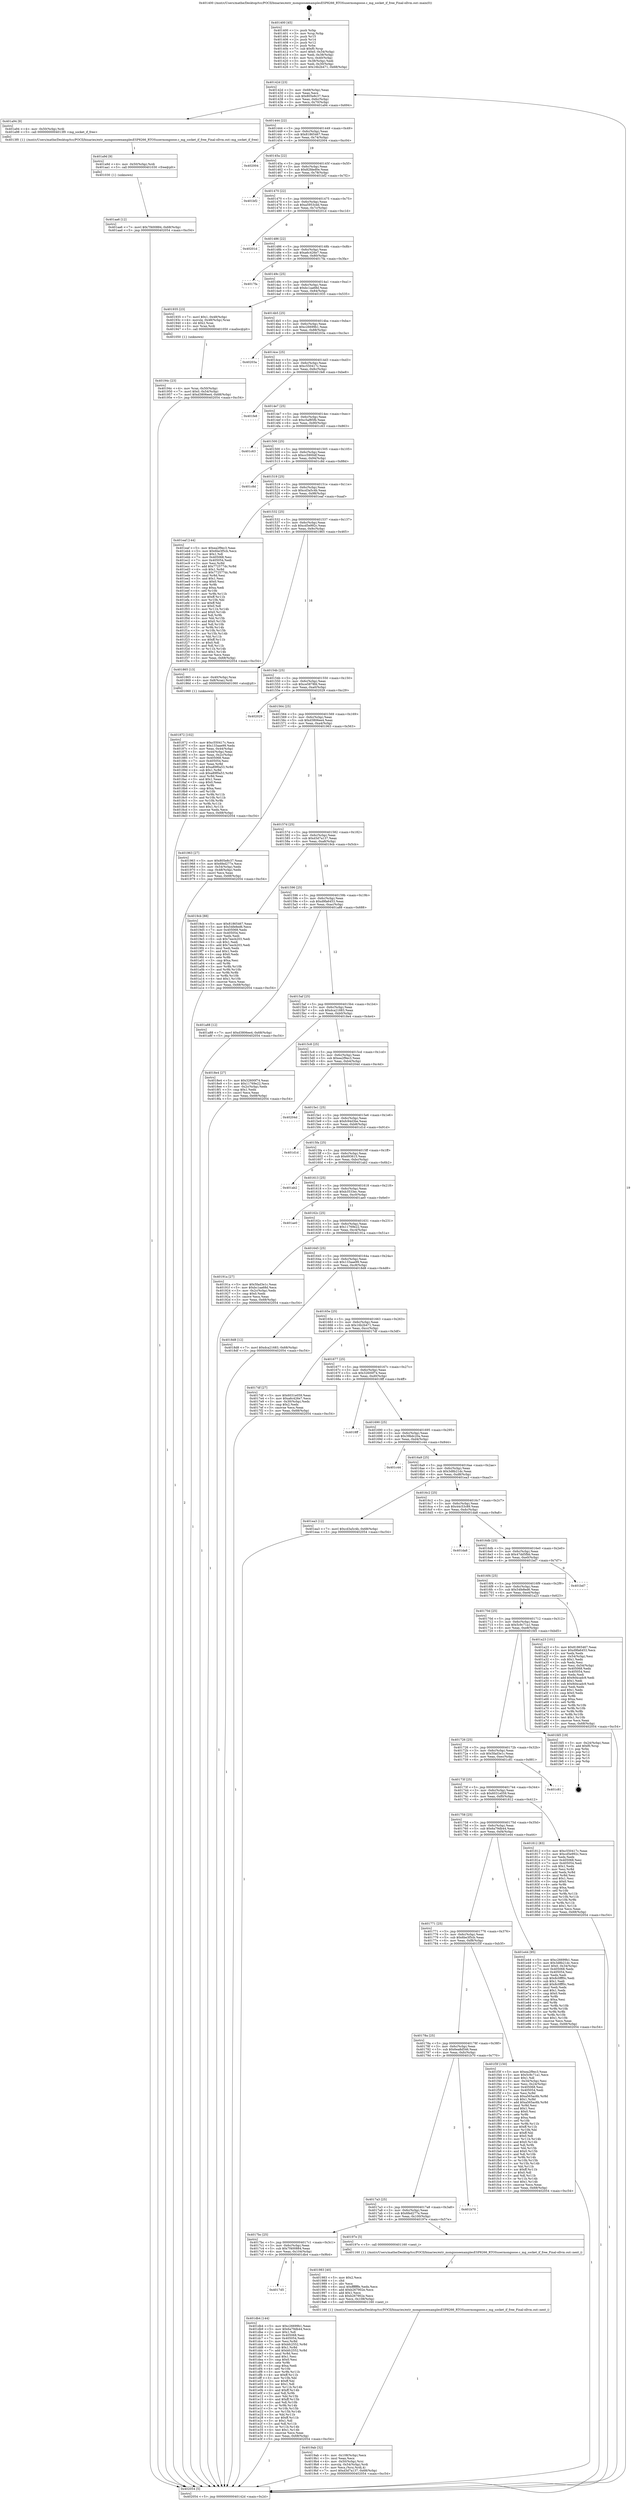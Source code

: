 digraph "0x401400" {
  label = "0x401400 (/mnt/c/Users/mathe/Desktop/tcc/POCII/binaries/extr_mongooseexamplesESP8266_RTOSusermongoose.c_mg_socket_if_free_Final-ollvm.out::main(0))"
  labelloc = "t"
  node[shape=record]

  Entry [label="",width=0.3,height=0.3,shape=circle,fillcolor=black,style=filled]
  "0x40142d" [label="{
     0x40142d [23]\l
     | [instrs]\l
     &nbsp;&nbsp;0x40142d \<+3\>: mov -0x68(%rbp),%eax\l
     &nbsp;&nbsp;0x401430 \<+2\>: mov %eax,%ecx\l
     &nbsp;&nbsp;0x401432 \<+6\>: sub $0x805e8c37,%ecx\l
     &nbsp;&nbsp;0x401438 \<+3\>: mov %eax,-0x6c(%rbp)\l
     &nbsp;&nbsp;0x40143b \<+3\>: mov %ecx,-0x70(%rbp)\l
     &nbsp;&nbsp;0x40143e \<+6\>: je 0000000000401a94 \<main+0x694\>\l
  }"]
  "0x401a94" [label="{
     0x401a94 [9]\l
     | [instrs]\l
     &nbsp;&nbsp;0x401a94 \<+4\>: mov -0x50(%rbp),%rdi\l
     &nbsp;&nbsp;0x401a98 \<+5\>: call 00000000004013f0 \<mg_socket_if_free\>\l
     | [calls]\l
     &nbsp;&nbsp;0x4013f0 \{1\} (/mnt/c/Users/mathe/Desktop/tcc/POCII/binaries/extr_mongooseexamplesESP8266_RTOSusermongoose.c_mg_socket_if_free_Final-ollvm.out::mg_socket_if_free)\l
  }"]
  "0x401444" [label="{
     0x401444 [22]\l
     | [instrs]\l
     &nbsp;&nbsp;0x401444 \<+5\>: jmp 0000000000401449 \<main+0x49\>\l
     &nbsp;&nbsp;0x401449 \<+3\>: mov -0x6c(%rbp),%eax\l
     &nbsp;&nbsp;0x40144c \<+5\>: sub $0x81865467,%eax\l
     &nbsp;&nbsp;0x401451 \<+3\>: mov %eax,-0x74(%rbp)\l
     &nbsp;&nbsp;0x401454 \<+6\>: je 0000000000402004 \<main+0xc04\>\l
  }"]
  Exit [label="",width=0.3,height=0.3,shape=circle,fillcolor=black,style=filled,peripheries=2]
  "0x402004" [label="{
     0x402004\l
  }", style=dashed]
  "0x40145a" [label="{
     0x40145a [22]\l
     | [instrs]\l
     &nbsp;&nbsp;0x40145a \<+5\>: jmp 000000000040145f \<main+0x5f\>\l
     &nbsp;&nbsp;0x40145f \<+3\>: mov -0x6c(%rbp),%eax\l
     &nbsp;&nbsp;0x401462 \<+5\>: sub $0x82fded0e,%eax\l
     &nbsp;&nbsp;0x401467 \<+3\>: mov %eax,-0x78(%rbp)\l
     &nbsp;&nbsp;0x40146a \<+6\>: je 0000000000401bf2 \<main+0x7f2\>\l
  }"]
  "0x4017d5" [label="{
     0x4017d5\l
  }", style=dashed]
  "0x401bf2" [label="{
     0x401bf2\l
  }", style=dashed]
  "0x401470" [label="{
     0x401470 [22]\l
     | [instrs]\l
     &nbsp;&nbsp;0x401470 \<+5\>: jmp 0000000000401475 \<main+0x75\>\l
     &nbsp;&nbsp;0x401475 \<+3\>: mov -0x6c(%rbp),%eax\l
     &nbsp;&nbsp;0x401478 \<+5\>: sub $0xa5953cdd,%eax\l
     &nbsp;&nbsp;0x40147d \<+3\>: mov %eax,-0x7c(%rbp)\l
     &nbsp;&nbsp;0x401480 \<+6\>: je 000000000040201d \<main+0xc1d\>\l
  }"]
  "0x401db4" [label="{
     0x401db4 [144]\l
     | [instrs]\l
     &nbsp;&nbsp;0x401db4 \<+5\>: mov $0xc26699b1,%eax\l
     &nbsp;&nbsp;0x401db9 \<+5\>: mov $0x6a79db44,%ecx\l
     &nbsp;&nbsp;0x401dbe \<+2\>: mov $0x1,%dl\l
     &nbsp;&nbsp;0x401dc0 \<+7\>: mov 0x405068,%esi\l
     &nbsp;&nbsp;0x401dc7 \<+7\>: mov 0x405054,%edi\l
     &nbsp;&nbsp;0x401dce \<+3\>: mov %esi,%r8d\l
     &nbsp;&nbsp;0x401dd1 \<+7\>: sub $0xbfc2552,%r8d\l
     &nbsp;&nbsp;0x401dd8 \<+4\>: sub $0x1,%r8d\l
     &nbsp;&nbsp;0x401ddc \<+7\>: add $0xbfc2552,%r8d\l
     &nbsp;&nbsp;0x401de3 \<+4\>: imul %r8d,%esi\l
     &nbsp;&nbsp;0x401de7 \<+3\>: and $0x1,%esi\l
     &nbsp;&nbsp;0x401dea \<+3\>: cmp $0x0,%esi\l
     &nbsp;&nbsp;0x401ded \<+4\>: sete %r9b\l
     &nbsp;&nbsp;0x401df1 \<+3\>: cmp $0xa,%edi\l
     &nbsp;&nbsp;0x401df4 \<+4\>: setl %r10b\l
     &nbsp;&nbsp;0x401df8 \<+3\>: mov %r9b,%r11b\l
     &nbsp;&nbsp;0x401dfb \<+4\>: xor $0xff,%r11b\l
     &nbsp;&nbsp;0x401dff \<+3\>: mov %r10b,%bl\l
     &nbsp;&nbsp;0x401e02 \<+3\>: xor $0xff,%bl\l
     &nbsp;&nbsp;0x401e05 \<+3\>: xor $0x1,%dl\l
     &nbsp;&nbsp;0x401e08 \<+3\>: mov %r11b,%r14b\l
     &nbsp;&nbsp;0x401e0b \<+4\>: and $0xff,%r14b\l
     &nbsp;&nbsp;0x401e0f \<+3\>: and %dl,%r9b\l
     &nbsp;&nbsp;0x401e12 \<+3\>: mov %bl,%r15b\l
     &nbsp;&nbsp;0x401e15 \<+4\>: and $0xff,%r15b\l
     &nbsp;&nbsp;0x401e19 \<+3\>: and %dl,%r10b\l
     &nbsp;&nbsp;0x401e1c \<+3\>: or %r9b,%r14b\l
     &nbsp;&nbsp;0x401e1f \<+3\>: or %r10b,%r15b\l
     &nbsp;&nbsp;0x401e22 \<+3\>: xor %r15b,%r14b\l
     &nbsp;&nbsp;0x401e25 \<+3\>: or %bl,%r11b\l
     &nbsp;&nbsp;0x401e28 \<+4\>: xor $0xff,%r11b\l
     &nbsp;&nbsp;0x401e2c \<+3\>: or $0x1,%dl\l
     &nbsp;&nbsp;0x401e2f \<+3\>: and %dl,%r11b\l
     &nbsp;&nbsp;0x401e32 \<+3\>: or %r11b,%r14b\l
     &nbsp;&nbsp;0x401e35 \<+4\>: test $0x1,%r14b\l
     &nbsp;&nbsp;0x401e39 \<+3\>: cmovne %ecx,%eax\l
     &nbsp;&nbsp;0x401e3c \<+3\>: mov %eax,-0x68(%rbp)\l
     &nbsp;&nbsp;0x401e3f \<+5\>: jmp 0000000000402054 \<main+0xc54\>\l
  }"]
  "0x40201d" [label="{
     0x40201d\l
  }", style=dashed]
  "0x401486" [label="{
     0x401486 [22]\l
     | [instrs]\l
     &nbsp;&nbsp;0x401486 \<+5\>: jmp 000000000040148b \<main+0x8b\>\l
     &nbsp;&nbsp;0x40148b \<+3\>: mov -0x6c(%rbp),%eax\l
     &nbsp;&nbsp;0x40148e \<+5\>: sub $0xa6c426e7,%eax\l
     &nbsp;&nbsp;0x401493 \<+3\>: mov %eax,-0x80(%rbp)\l
     &nbsp;&nbsp;0x401496 \<+6\>: je 00000000004017fa \<main+0x3fa\>\l
  }"]
  "0x401aa6" [label="{
     0x401aa6 [12]\l
     | [instrs]\l
     &nbsp;&nbsp;0x401aa6 \<+7\>: movl $0x7f400884,-0x68(%rbp)\l
     &nbsp;&nbsp;0x401aad \<+5\>: jmp 0000000000402054 \<main+0xc54\>\l
  }"]
  "0x4017fa" [label="{
     0x4017fa\l
  }", style=dashed]
  "0x40149c" [label="{
     0x40149c [25]\l
     | [instrs]\l
     &nbsp;&nbsp;0x40149c \<+5\>: jmp 00000000004014a1 \<main+0xa1\>\l
     &nbsp;&nbsp;0x4014a1 \<+3\>: mov -0x6c(%rbp),%eax\l
     &nbsp;&nbsp;0x4014a4 \<+5\>: sub $0xbc1aa68d,%eax\l
     &nbsp;&nbsp;0x4014a9 \<+6\>: mov %eax,-0x84(%rbp)\l
     &nbsp;&nbsp;0x4014af \<+6\>: je 0000000000401935 \<main+0x535\>\l
  }"]
  "0x401a9d" [label="{
     0x401a9d [9]\l
     | [instrs]\l
     &nbsp;&nbsp;0x401a9d \<+4\>: mov -0x50(%rbp),%rdi\l
     &nbsp;&nbsp;0x401aa1 \<+5\>: call 0000000000401030 \<free@plt\>\l
     | [calls]\l
     &nbsp;&nbsp;0x401030 \{1\} (unknown)\l
  }"]
  "0x401935" [label="{
     0x401935 [23]\l
     | [instrs]\l
     &nbsp;&nbsp;0x401935 \<+7\>: movl $0x1,-0x48(%rbp)\l
     &nbsp;&nbsp;0x40193c \<+4\>: movslq -0x48(%rbp),%rax\l
     &nbsp;&nbsp;0x401940 \<+4\>: shl $0x2,%rax\l
     &nbsp;&nbsp;0x401944 \<+3\>: mov %rax,%rdi\l
     &nbsp;&nbsp;0x401947 \<+5\>: call 0000000000401050 \<malloc@plt\>\l
     | [calls]\l
     &nbsp;&nbsp;0x401050 \{1\} (unknown)\l
  }"]
  "0x4014b5" [label="{
     0x4014b5 [25]\l
     | [instrs]\l
     &nbsp;&nbsp;0x4014b5 \<+5\>: jmp 00000000004014ba \<main+0xba\>\l
     &nbsp;&nbsp;0x4014ba \<+3\>: mov -0x6c(%rbp),%eax\l
     &nbsp;&nbsp;0x4014bd \<+5\>: sub $0xc26699b1,%eax\l
     &nbsp;&nbsp;0x4014c2 \<+6\>: mov %eax,-0x88(%rbp)\l
     &nbsp;&nbsp;0x4014c8 \<+6\>: je 000000000040203a \<main+0xc3a\>\l
  }"]
  "0x4019ab" [label="{
     0x4019ab [32]\l
     | [instrs]\l
     &nbsp;&nbsp;0x4019ab \<+6\>: mov -0x108(%rbp),%ecx\l
     &nbsp;&nbsp;0x4019b1 \<+3\>: imul %eax,%ecx\l
     &nbsp;&nbsp;0x4019b4 \<+4\>: mov -0x50(%rbp),%rsi\l
     &nbsp;&nbsp;0x4019b8 \<+4\>: movslq -0x54(%rbp),%rdi\l
     &nbsp;&nbsp;0x4019bc \<+3\>: mov %ecx,(%rsi,%rdi,4)\l
     &nbsp;&nbsp;0x4019bf \<+7\>: movl $0xd3d7a137,-0x68(%rbp)\l
     &nbsp;&nbsp;0x4019c6 \<+5\>: jmp 0000000000402054 \<main+0xc54\>\l
  }"]
  "0x40203a" [label="{
     0x40203a\l
  }", style=dashed]
  "0x4014ce" [label="{
     0x4014ce [25]\l
     | [instrs]\l
     &nbsp;&nbsp;0x4014ce \<+5\>: jmp 00000000004014d3 \<main+0xd3\>\l
     &nbsp;&nbsp;0x4014d3 \<+3\>: mov -0x6c(%rbp),%eax\l
     &nbsp;&nbsp;0x4014d6 \<+5\>: sub $0xc550417c,%eax\l
     &nbsp;&nbsp;0x4014db \<+6\>: mov %eax,-0x8c(%rbp)\l
     &nbsp;&nbsp;0x4014e1 \<+6\>: je 0000000000401fe8 \<main+0xbe8\>\l
  }"]
  "0x401983" [label="{
     0x401983 [40]\l
     | [instrs]\l
     &nbsp;&nbsp;0x401983 \<+5\>: mov $0x2,%ecx\l
     &nbsp;&nbsp;0x401988 \<+1\>: cltd\l
     &nbsp;&nbsp;0x401989 \<+2\>: idiv %ecx\l
     &nbsp;&nbsp;0x40198b \<+6\>: imul $0xfffffffe,%edx,%ecx\l
     &nbsp;&nbsp;0x401991 \<+6\>: add $0xb267902e,%ecx\l
     &nbsp;&nbsp;0x401997 \<+3\>: add $0x1,%ecx\l
     &nbsp;&nbsp;0x40199a \<+6\>: sub $0xb267902e,%ecx\l
     &nbsp;&nbsp;0x4019a0 \<+6\>: mov %ecx,-0x108(%rbp)\l
     &nbsp;&nbsp;0x4019a6 \<+5\>: call 0000000000401160 \<next_i\>\l
     | [calls]\l
     &nbsp;&nbsp;0x401160 \{1\} (/mnt/c/Users/mathe/Desktop/tcc/POCII/binaries/extr_mongooseexamplesESP8266_RTOSusermongoose.c_mg_socket_if_free_Final-ollvm.out::next_i)\l
  }"]
  "0x401fe8" [label="{
     0x401fe8\l
  }", style=dashed]
  "0x4014e7" [label="{
     0x4014e7 [25]\l
     | [instrs]\l
     &nbsp;&nbsp;0x4014e7 \<+5\>: jmp 00000000004014ec \<main+0xec\>\l
     &nbsp;&nbsp;0x4014ec \<+3\>: mov -0x6c(%rbp),%eax\l
     &nbsp;&nbsp;0x4014ef \<+5\>: sub $0xc5af85fb,%eax\l
     &nbsp;&nbsp;0x4014f4 \<+6\>: mov %eax,-0x90(%rbp)\l
     &nbsp;&nbsp;0x4014fa \<+6\>: je 0000000000401c63 \<main+0x863\>\l
  }"]
  "0x4017bc" [label="{
     0x4017bc [25]\l
     | [instrs]\l
     &nbsp;&nbsp;0x4017bc \<+5\>: jmp 00000000004017c1 \<main+0x3c1\>\l
     &nbsp;&nbsp;0x4017c1 \<+3\>: mov -0x6c(%rbp),%eax\l
     &nbsp;&nbsp;0x4017c4 \<+5\>: sub $0x7f400884,%eax\l
     &nbsp;&nbsp;0x4017c9 \<+6\>: mov %eax,-0x104(%rbp)\l
     &nbsp;&nbsp;0x4017cf \<+6\>: je 0000000000401db4 \<main+0x9b4\>\l
  }"]
  "0x401c63" [label="{
     0x401c63\l
  }", style=dashed]
  "0x401500" [label="{
     0x401500 [25]\l
     | [instrs]\l
     &nbsp;&nbsp;0x401500 \<+5\>: jmp 0000000000401505 \<main+0x105\>\l
     &nbsp;&nbsp;0x401505 \<+3\>: mov -0x6c(%rbp),%eax\l
     &nbsp;&nbsp;0x401508 \<+5\>: sub $0xcc5900df,%eax\l
     &nbsp;&nbsp;0x40150d \<+6\>: mov %eax,-0x94(%rbp)\l
     &nbsp;&nbsp;0x401513 \<+6\>: je 0000000000401c8d \<main+0x88d\>\l
  }"]
  "0x40197e" [label="{
     0x40197e [5]\l
     | [instrs]\l
     &nbsp;&nbsp;0x40197e \<+5\>: call 0000000000401160 \<next_i\>\l
     | [calls]\l
     &nbsp;&nbsp;0x401160 \{1\} (/mnt/c/Users/mathe/Desktop/tcc/POCII/binaries/extr_mongooseexamplesESP8266_RTOSusermongoose.c_mg_socket_if_free_Final-ollvm.out::next_i)\l
  }"]
  "0x401c8d" [label="{
     0x401c8d\l
  }", style=dashed]
  "0x401519" [label="{
     0x401519 [25]\l
     | [instrs]\l
     &nbsp;&nbsp;0x401519 \<+5\>: jmp 000000000040151e \<main+0x11e\>\l
     &nbsp;&nbsp;0x40151e \<+3\>: mov -0x6c(%rbp),%eax\l
     &nbsp;&nbsp;0x401521 \<+5\>: sub $0xcd3a5c4b,%eax\l
     &nbsp;&nbsp;0x401526 \<+6\>: mov %eax,-0x98(%rbp)\l
     &nbsp;&nbsp;0x40152c \<+6\>: je 0000000000401eaf \<main+0xaaf\>\l
  }"]
  "0x4017a3" [label="{
     0x4017a3 [25]\l
     | [instrs]\l
     &nbsp;&nbsp;0x4017a3 \<+5\>: jmp 00000000004017a8 \<main+0x3a8\>\l
     &nbsp;&nbsp;0x4017a8 \<+3\>: mov -0x6c(%rbp),%eax\l
     &nbsp;&nbsp;0x4017ab \<+5\>: sub $0x6fed277e,%eax\l
     &nbsp;&nbsp;0x4017b0 \<+6\>: mov %eax,-0x100(%rbp)\l
     &nbsp;&nbsp;0x4017b6 \<+6\>: je 000000000040197e \<main+0x57e\>\l
  }"]
  "0x401eaf" [label="{
     0x401eaf [144]\l
     | [instrs]\l
     &nbsp;&nbsp;0x401eaf \<+5\>: mov $0xea2f9ec3,%eax\l
     &nbsp;&nbsp;0x401eb4 \<+5\>: mov $0x6be3f5cb,%ecx\l
     &nbsp;&nbsp;0x401eb9 \<+2\>: mov $0x1,%dl\l
     &nbsp;&nbsp;0x401ebb \<+7\>: mov 0x405068,%esi\l
     &nbsp;&nbsp;0x401ec2 \<+7\>: mov 0x405054,%edi\l
     &nbsp;&nbsp;0x401ec9 \<+3\>: mov %esi,%r8d\l
     &nbsp;&nbsp;0x401ecc \<+7\>: add $0x772577dc,%r8d\l
     &nbsp;&nbsp;0x401ed3 \<+4\>: sub $0x1,%r8d\l
     &nbsp;&nbsp;0x401ed7 \<+7\>: sub $0x772577dc,%r8d\l
     &nbsp;&nbsp;0x401ede \<+4\>: imul %r8d,%esi\l
     &nbsp;&nbsp;0x401ee2 \<+3\>: and $0x1,%esi\l
     &nbsp;&nbsp;0x401ee5 \<+3\>: cmp $0x0,%esi\l
     &nbsp;&nbsp;0x401ee8 \<+4\>: sete %r9b\l
     &nbsp;&nbsp;0x401eec \<+3\>: cmp $0xa,%edi\l
     &nbsp;&nbsp;0x401eef \<+4\>: setl %r10b\l
     &nbsp;&nbsp;0x401ef3 \<+3\>: mov %r9b,%r11b\l
     &nbsp;&nbsp;0x401ef6 \<+4\>: xor $0xff,%r11b\l
     &nbsp;&nbsp;0x401efa \<+3\>: mov %r10b,%bl\l
     &nbsp;&nbsp;0x401efd \<+3\>: xor $0xff,%bl\l
     &nbsp;&nbsp;0x401f00 \<+3\>: xor $0x0,%dl\l
     &nbsp;&nbsp;0x401f03 \<+3\>: mov %r11b,%r14b\l
     &nbsp;&nbsp;0x401f06 \<+4\>: and $0x0,%r14b\l
     &nbsp;&nbsp;0x401f0a \<+3\>: and %dl,%r9b\l
     &nbsp;&nbsp;0x401f0d \<+3\>: mov %bl,%r15b\l
     &nbsp;&nbsp;0x401f10 \<+4\>: and $0x0,%r15b\l
     &nbsp;&nbsp;0x401f14 \<+3\>: and %dl,%r10b\l
     &nbsp;&nbsp;0x401f17 \<+3\>: or %r9b,%r14b\l
     &nbsp;&nbsp;0x401f1a \<+3\>: or %r10b,%r15b\l
     &nbsp;&nbsp;0x401f1d \<+3\>: xor %r15b,%r14b\l
     &nbsp;&nbsp;0x401f20 \<+3\>: or %bl,%r11b\l
     &nbsp;&nbsp;0x401f23 \<+4\>: xor $0xff,%r11b\l
     &nbsp;&nbsp;0x401f27 \<+3\>: or $0x0,%dl\l
     &nbsp;&nbsp;0x401f2a \<+3\>: and %dl,%r11b\l
     &nbsp;&nbsp;0x401f2d \<+3\>: or %r11b,%r14b\l
     &nbsp;&nbsp;0x401f30 \<+4\>: test $0x1,%r14b\l
     &nbsp;&nbsp;0x401f34 \<+3\>: cmovne %ecx,%eax\l
     &nbsp;&nbsp;0x401f37 \<+3\>: mov %eax,-0x68(%rbp)\l
     &nbsp;&nbsp;0x401f3a \<+5\>: jmp 0000000000402054 \<main+0xc54\>\l
  }"]
  "0x401532" [label="{
     0x401532 [25]\l
     | [instrs]\l
     &nbsp;&nbsp;0x401532 \<+5\>: jmp 0000000000401537 \<main+0x137\>\l
     &nbsp;&nbsp;0x401537 \<+3\>: mov -0x6c(%rbp),%eax\l
     &nbsp;&nbsp;0x40153a \<+5\>: sub $0xcd5e992c,%eax\l
     &nbsp;&nbsp;0x40153f \<+6\>: mov %eax,-0x9c(%rbp)\l
     &nbsp;&nbsp;0x401545 \<+6\>: je 0000000000401865 \<main+0x465\>\l
  }"]
  "0x401b70" [label="{
     0x401b70\l
  }", style=dashed]
  "0x401865" [label="{
     0x401865 [13]\l
     | [instrs]\l
     &nbsp;&nbsp;0x401865 \<+4\>: mov -0x40(%rbp),%rax\l
     &nbsp;&nbsp;0x401869 \<+4\>: mov 0x8(%rax),%rdi\l
     &nbsp;&nbsp;0x40186d \<+5\>: call 0000000000401060 \<atoi@plt\>\l
     | [calls]\l
     &nbsp;&nbsp;0x401060 \{1\} (unknown)\l
  }"]
  "0x40154b" [label="{
     0x40154b [25]\l
     | [instrs]\l
     &nbsp;&nbsp;0x40154b \<+5\>: jmp 0000000000401550 \<main+0x150\>\l
     &nbsp;&nbsp;0x401550 \<+3\>: mov -0x6c(%rbp),%eax\l
     &nbsp;&nbsp;0x401553 \<+5\>: sub $0xce5878fd,%eax\l
     &nbsp;&nbsp;0x401558 \<+6\>: mov %eax,-0xa0(%rbp)\l
     &nbsp;&nbsp;0x40155e \<+6\>: je 0000000000402029 \<main+0xc29\>\l
  }"]
  "0x40178a" [label="{
     0x40178a [25]\l
     | [instrs]\l
     &nbsp;&nbsp;0x40178a \<+5\>: jmp 000000000040178f \<main+0x38f\>\l
     &nbsp;&nbsp;0x40178f \<+3\>: mov -0x6c(%rbp),%eax\l
     &nbsp;&nbsp;0x401792 \<+5\>: sub $0x6ea8d546,%eax\l
     &nbsp;&nbsp;0x401797 \<+6\>: mov %eax,-0xfc(%rbp)\l
     &nbsp;&nbsp;0x40179d \<+6\>: je 0000000000401b70 \<main+0x770\>\l
  }"]
  "0x402029" [label="{
     0x402029\l
  }", style=dashed]
  "0x401564" [label="{
     0x401564 [25]\l
     | [instrs]\l
     &nbsp;&nbsp;0x401564 \<+5\>: jmp 0000000000401569 \<main+0x169\>\l
     &nbsp;&nbsp;0x401569 \<+3\>: mov -0x6c(%rbp),%eax\l
     &nbsp;&nbsp;0x40156c \<+5\>: sub $0xd3806ee4,%eax\l
     &nbsp;&nbsp;0x401571 \<+6\>: mov %eax,-0xa4(%rbp)\l
     &nbsp;&nbsp;0x401577 \<+6\>: je 0000000000401963 \<main+0x563\>\l
  }"]
  "0x401f3f" [label="{
     0x401f3f [150]\l
     | [instrs]\l
     &nbsp;&nbsp;0x401f3f \<+5\>: mov $0xea2f9ec3,%eax\l
     &nbsp;&nbsp;0x401f44 \<+5\>: mov $0x5c9c71a1,%ecx\l
     &nbsp;&nbsp;0x401f49 \<+2\>: mov $0x1,%dl\l
     &nbsp;&nbsp;0x401f4b \<+3\>: mov -0x34(%rbp),%esi\l
     &nbsp;&nbsp;0x401f4e \<+3\>: mov %esi,-0x24(%rbp)\l
     &nbsp;&nbsp;0x401f51 \<+7\>: mov 0x405068,%esi\l
     &nbsp;&nbsp;0x401f58 \<+7\>: mov 0x405054,%edi\l
     &nbsp;&nbsp;0x401f5f \<+3\>: mov %esi,%r8d\l
     &nbsp;&nbsp;0x401f62 \<+7\>: sub $0xa565ac6b,%r8d\l
     &nbsp;&nbsp;0x401f69 \<+4\>: sub $0x1,%r8d\l
     &nbsp;&nbsp;0x401f6d \<+7\>: add $0xa565ac6b,%r8d\l
     &nbsp;&nbsp;0x401f74 \<+4\>: imul %r8d,%esi\l
     &nbsp;&nbsp;0x401f78 \<+3\>: and $0x1,%esi\l
     &nbsp;&nbsp;0x401f7b \<+3\>: cmp $0x0,%esi\l
     &nbsp;&nbsp;0x401f7e \<+4\>: sete %r9b\l
     &nbsp;&nbsp;0x401f82 \<+3\>: cmp $0xa,%edi\l
     &nbsp;&nbsp;0x401f85 \<+4\>: setl %r10b\l
     &nbsp;&nbsp;0x401f89 \<+3\>: mov %r9b,%r11b\l
     &nbsp;&nbsp;0x401f8c \<+4\>: xor $0xff,%r11b\l
     &nbsp;&nbsp;0x401f90 \<+3\>: mov %r10b,%bl\l
     &nbsp;&nbsp;0x401f93 \<+3\>: xor $0xff,%bl\l
     &nbsp;&nbsp;0x401f96 \<+3\>: xor $0x0,%dl\l
     &nbsp;&nbsp;0x401f99 \<+3\>: mov %r11b,%r14b\l
     &nbsp;&nbsp;0x401f9c \<+4\>: and $0x0,%r14b\l
     &nbsp;&nbsp;0x401fa0 \<+3\>: and %dl,%r9b\l
     &nbsp;&nbsp;0x401fa3 \<+3\>: mov %bl,%r15b\l
     &nbsp;&nbsp;0x401fa6 \<+4\>: and $0x0,%r15b\l
     &nbsp;&nbsp;0x401faa \<+3\>: and %dl,%r10b\l
     &nbsp;&nbsp;0x401fad \<+3\>: or %r9b,%r14b\l
     &nbsp;&nbsp;0x401fb0 \<+3\>: or %r10b,%r15b\l
     &nbsp;&nbsp;0x401fb3 \<+3\>: xor %r15b,%r14b\l
     &nbsp;&nbsp;0x401fb6 \<+3\>: or %bl,%r11b\l
     &nbsp;&nbsp;0x401fb9 \<+4\>: xor $0xff,%r11b\l
     &nbsp;&nbsp;0x401fbd \<+3\>: or $0x0,%dl\l
     &nbsp;&nbsp;0x401fc0 \<+3\>: and %dl,%r11b\l
     &nbsp;&nbsp;0x401fc3 \<+3\>: or %r11b,%r14b\l
     &nbsp;&nbsp;0x401fc6 \<+4\>: test $0x1,%r14b\l
     &nbsp;&nbsp;0x401fca \<+3\>: cmovne %ecx,%eax\l
     &nbsp;&nbsp;0x401fcd \<+3\>: mov %eax,-0x68(%rbp)\l
     &nbsp;&nbsp;0x401fd0 \<+5\>: jmp 0000000000402054 \<main+0xc54\>\l
  }"]
  "0x401963" [label="{
     0x401963 [27]\l
     | [instrs]\l
     &nbsp;&nbsp;0x401963 \<+5\>: mov $0x805e8c37,%eax\l
     &nbsp;&nbsp;0x401968 \<+5\>: mov $0x6fed277e,%ecx\l
     &nbsp;&nbsp;0x40196d \<+3\>: mov -0x54(%rbp),%edx\l
     &nbsp;&nbsp;0x401970 \<+3\>: cmp -0x48(%rbp),%edx\l
     &nbsp;&nbsp;0x401973 \<+3\>: cmovl %ecx,%eax\l
     &nbsp;&nbsp;0x401976 \<+3\>: mov %eax,-0x68(%rbp)\l
     &nbsp;&nbsp;0x401979 \<+5\>: jmp 0000000000402054 \<main+0xc54\>\l
  }"]
  "0x40157d" [label="{
     0x40157d [25]\l
     | [instrs]\l
     &nbsp;&nbsp;0x40157d \<+5\>: jmp 0000000000401582 \<main+0x182\>\l
     &nbsp;&nbsp;0x401582 \<+3\>: mov -0x6c(%rbp),%eax\l
     &nbsp;&nbsp;0x401585 \<+5\>: sub $0xd3d7a137,%eax\l
     &nbsp;&nbsp;0x40158a \<+6\>: mov %eax,-0xa8(%rbp)\l
     &nbsp;&nbsp;0x401590 \<+6\>: je 00000000004019cb \<main+0x5cb\>\l
  }"]
  "0x401771" [label="{
     0x401771 [25]\l
     | [instrs]\l
     &nbsp;&nbsp;0x401771 \<+5\>: jmp 0000000000401776 \<main+0x376\>\l
     &nbsp;&nbsp;0x401776 \<+3\>: mov -0x6c(%rbp),%eax\l
     &nbsp;&nbsp;0x401779 \<+5\>: sub $0x6be3f5cb,%eax\l
     &nbsp;&nbsp;0x40177e \<+6\>: mov %eax,-0xf8(%rbp)\l
     &nbsp;&nbsp;0x401784 \<+6\>: je 0000000000401f3f \<main+0xb3f\>\l
  }"]
  "0x4019cb" [label="{
     0x4019cb [88]\l
     | [instrs]\l
     &nbsp;&nbsp;0x4019cb \<+5\>: mov $0x81865467,%eax\l
     &nbsp;&nbsp;0x4019d0 \<+5\>: mov $0x54fe8ed6,%ecx\l
     &nbsp;&nbsp;0x4019d5 \<+7\>: mov 0x405068,%edx\l
     &nbsp;&nbsp;0x4019dc \<+7\>: mov 0x405054,%esi\l
     &nbsp;&nbsp;0x4019e3 \<+2\>: mov %edx,%edi\l
     &nbsp;&nbsp;0x4019e5 \<+6\>: sub $0x7eecb203,%edi\l
     &nbsp;&nbsp;0x4019eb \<+3\>: sub $0x1,%edi\l
     &nbsp;&nbsp;0x4019ee \<+6\>: add $0x7eecb203,%edi\l
     &nbsp;&nbsp;0x4019f4 \<+3\>: imul %edi,%edx\l
     &nbsp;&nbsp;0x4019f7 \<+3\>: and $0x1,%edx\l
     &nbsp;&nbsp;0x4019fa \<+3\>: cmp $0x0,%edx\l
     &nbsp;&nbsp;0x4019fd \<+4\>: sete %r8b\l
     &nbsp;&nbsp;0x401a01 \<+3\>: cmp $0xa,%esi\l
     &nbsp;&nbsp;0x401a04 \<+4\>: setl %r9b\l
     &nbsp;&nbsp;0x401a08 \<+3\>: mov %r8b,%r10b\l
     &nbsp;&nbsp;0x401a0b \<+3\>: and %r9b,%r10b\l
     &nbsp;&nbsp;0x401a0e \<+3\>: xor %r9b,%r8b\l
     &nbsp;&nbsp;0x401a11 \<+3\>: or %r8b,%r10b\l
     &nbsp;&nbsp;0x401a14 \<+4\>: test $0x1,%r10b\l
     &nbsp;&nbsp;0x401a18 \<+3\>: cmovne %ecx,%eax\l
     &nbsp;&nbsp;0x401a1b \<+3\>: mov %eax,-0x68(%rbp)\l
     &nbsp;&nbsp;0x401a1e \<+5\>: jmp 0000000000402054 \<main+0xc54\>\l
  }"]
  "0x401596" [label="{
     0x401596 [25]\l
     | [instrs]\l
     &nbsp;&nbsp;0x401596 \<+5\>: jmp 000000000040159b \<main+0x19b\>\l
     &nbsp;&nbsp;0x40159b \<+3\>: mov -0x6c(%rbp),%eax\l
     &nbsp;&nbsp;0x40159e \<+5\>: sub $0xd9fa6453,%eax\l
     &nbsp;&nbsp;0x4015a3 \<+6\>: mov %eax,-0xac(%rbp)\l
     &nbsp;&nbsp;0x4015a9 \<+6\>: je 0000000000401a88 \<main+0x688\>\l
  }"]
  "0x401e44" [label="{
     0x401e44 [95]\l
     | [instrs]\l
     &nbsp;&nbsp;0x401e44 \<+5\>: mov $0xc26699b1,%eax\l
     &nbsp;&nbsp;0x401e49 \<+5\>: mov $0x3d8b21dc,%ecx\l
     &nbsp;&nbsp;0x401e4e \<+7\>: movl $0x0,-0x34(%rbp)\l
     &nbsp;&nbsp;0x401e55 \<+7\>: mov 0x405068,%edx\l
     &nbsp;&nbsp;0x401e5c \<+7\>: mov 0x405054,%esi\l
     &nbsp;&nbsp;0x401e63 \<+2\>: mov %edx,%edi\l
     &nbsp;&nbsp;0x401e65 \<+6\>: sub $0x8c0fff0c,%edi\l
     &nbsp;&nbsp;0x401e6b \<+3\>: sub $0x1,%edi\l
     &nbsp;&nbsp;0x401e6e \<+6\>: add $0x8c0fff0c,%edi\l
     &nbsp;&nbsp;0x401e74 \<+3\>: imul %edi,%edx\l
     &nbsp;&nbsp;0x401e77 \<+3\>: and $0x1,%edx\l
     &nbsp;&nbsp;0x401e7a \<+3\>: cmp $0x0,%edx\l
     &nbsp;&nbsp;0x401e7d \<+4\>: sete %r8b\l
     &nbsp;&nbsp;0x401e81 \<+3\>: cmp $0xa,%esi\l
     &nbsp;&nbsp;0x401e84 \<+4\>: setl %r9b\l
     &nbsp;&nbsp;0x401e88 \<+3\>: mov %r8b,%r10b\l
     &nbsp;&nbsp;0x401e8b \<+3\>: and %r9b,%r10b\l
     &nbsp;&nbsp;0x401e8e \<+3\>: xor %r9b,%r8b\l
     &nbsp;&nbsp;0x401e91 \<+3\>: or %r8b,%r10b\l
     &nbsp;&nbsp;0x401e94 \<+4\>: test $0x1,%r10b\l
     &nbsp;&nbsp;0x401e98 \<+3\>: cmovne %ecx,%eax\l
     &nbsp;&nbsp;0x401e9b \<+3\>: mov %eax,-0x68(%rbp)\l
     &nbsp;&nbsp;0x401e9e \<+5\>: jmp 0000000000402054 \<main+0xc54\>\l
  }"]
  "0x401a88" [label="{
     0x401a88 [12]\l
     | [instrs]\l
     &nbsp;&nbsp;0x401a88 \<+7\>: movl $0xd3806ee4,-0x68(%rbp)\l
     &nbsp;&nbsp;0x401a8f \<+5\>: jmp 0000000000402054 \<main+0xc54\>\l
  }"]
  "0x4015af" [label="{
     0x4015af [25]\l
     | [instrs]\l
     &nbsp;&nbsp;0x4015af \<+5\>: jmp 00000000004015b4 \<main+0x1b4\>\l
     &nbsp;&nbsp;0x4015b4 \<+3\>: mov -0x6c(%rbp),%eax\l
     &nbsp;&nbsp;0x4015b7 \<+5\>: sub $0xdca21683,%eax\l
     &nbsp;&nbsp;0x4015bc \<+6\>: mov %eax,-0xb0(%rbp)\l
     &nbsp;&nbsp;0x4015c2 \<+6\>: je 00000000004018e4 \<main+0x4e4\>\l
  }"]
  "0x40194c" [label="{
     0x40194c [23]\l
     | [instrs]\l
     &nbsp;&nbsp;0x40194c \<+4\>: mov %rax,-0x50(%rbp)\l
     &nbsp;&nbsp;0x401950 \<+7\>: movl $0x0,-0x54(%rbp)\l
     &nbsp;&nbsp;0x401957 \<+7\>: movl $0xd3806ee4,-0x68(%rbp)\l
     &nbsp;&nbsp;0x40195e \<+5\>: jmp 0000000000402054 \<main+0xc54\>\l
  }"]
  "0x4018e4" [label="{
     0x4018e4 [27]\l
     | [instrs]\l
     &nbsp;&nbsp;0x4018e4 \<+5\>: mov $0x32600f74,%eax\l
     &nbsp;&nbsp;0x4018e9 \<+5\>: mov $0x11769e22,%ecx\l
     &nbsp;&nbsp;0x4018ee \<+3\>: mov -0x2c(%rbp),%edx\l
     &nbsp;&nbsp;0x4018f1 \<+3\>: cmp $0x1,%edx\l
     &nbsp;&nbsp;0x4018f4 \<+3\>: cmovl %ecx,%eax\l
     &nbsp;&nbsp;0x4018f7 \<+3\>: mov %eax,-0x68(%rbp)\l
     &nbsp;&nbsp;0x4018fa \<+5\>: jmp 0000000000402054 \<main+0xc54\>\l
  }"]
  "0x4015c8" [label="{
     0x4015c8 [25]\l
     | [instrs]\l
     &nbsp;&nbsp;0x4015c8 \<+5\>: jmp 00000000004015cd \<main+0x1cd\>\l
     &nbsp;&nbsp;0x4015cd \<+3\>: mov -0x6c(%rbp),%eax\l
     &nbsp;&nbsp;0x4015d0 \<+5\>: sub $0xea2f9ec3,%eax\l
     &nbsp;&nbsp;0x4015d5 \<+6\>: mov %eax,-0xb4(%rbp)\l
     &nbsp;&nbsp;0x4015db \<+6\>: je 000000000040204d \<main+0xc4d\>\l
  }"]
  "0x401872" [label="{
     0x401872 [102]\l
     | [instrs]\l
     &nbsp;&nbsp;0x401872 \<+5\>: mov $0xc550417c,%ecx\l
     &nbsp;&nbsp;0x401877 \<+5\>: mov $0x133aae99,%edx\l
     &nbsp;&nbsp;0x40187c \<+3\>: mov %eax,-0x44(%rbp)\l
     &nbsp;&nbsp;0x40187f \<+3\>: mov -0x44(%rbp),%eax\l
     &nbsp;&nbsp;0x401882 \<+3\>: mov %eax,-0x2c(%rbp)\l
     &nbsp;&nbsp;0x401885 \<+7\>: mov 0x405068,%eax\l
     &nbsp;&nbsp;0x40188c \<+7\>: mov 0x405054,%esi\l
     &nbsp;&nbsp;0x401893 \<+3\>: mov %eax,%r8d\l
     &nbsp;&nbsp;0x401896 \<+7\>: add $0xa89f0a53,%r8d\l
     &nbsp;&nbsp;0x40189d \<+4\>: sub $0x1,%r8d\l
     &nbsp;&nbsp;0x4018a1 \<+7\>: sub $0xa89f0a53,%r8d\l
     &nbsp;&nbsp;0x4018a8 \<+4\>: imul %r8d,%eax\l
     &nbsp;&nbsp;0x4018ac \<+3\>: and $0x1,%eax\l
     &nbsp;&nbsp;0x4018af \<+3\>: cmp $0x0,%eax\l
     &nbsp;&nbsp;0x4018b2 \<+4\>: sete %r9b\l
     &nbsp;&nbsp;0x4018b6 \<+3\>: cmp $0xa,%esi\l
     &nbsp;&nbsp;0x4018b9 \<+4\>: setl %r10b\l
     &nbsp;&nbsp;0x4018bd \<+3\>: mov %r9b,%r11b\l
     &nbsp;&nbsp;0x4018c0 \<+3\>: and %r10b,%r11b\l
     &nbsp;&nbsp;0x4018c3 \<+3\>: xor %r10b,%r9b\l
     &nbsp;&nbsp;0x4018c6 \<+3\>: or %r9b,%r11b\l
     &nbsp;&nbsp;0x4018c9 \<+4\>: test $0x1,%r11b\l
     &nbsp;&nbsp;0x4018cd \<+3\>: cmovne %edx,%ecx\l
     &nbsp;&nbsp;0x4018d0 \<+3\>: mov %ecx,-0x68(%rbp)\l
     &nbsp;&nbsp;0x4018d3 \<+5\>: jmp 0000000000402054 \<main+0xc54\>\l
  }"]
  "0x40204d" [label="{
     0x40204d\l
  }", style=dashed]
  "0x4015e1" [label="{
     0x4015e1 [25]\l
     | [instrs]\l
     &nbsp;&nbsp;0x4015e1 \<+5\>: jmp 00000000004015e6 \<main+0x1e6\>\l
     &nbsp;&nbsp;0x4015e6 \<+3\>: mov -0x6c(%rbp),%eax\l
     &nbsp;&nbsp;0x4015e9 \<+5\>: sub $0xfc94d3be,%eax\l
     &nbsp;&nbsp;0x4015ee \<+6\>: mov %eax,-0xb8(%rbp)\l
     &nbsp;&nbsp;0x4015f4 \<+6\>: je 0000000000401d1d \<main+0x91d\>\l
  }"]
  "0x401758" [label="{
     0x401758 [25]\l
     | [instrs]\l
     &nbsp;&nbsp;0x401758 \<+5\>: jmp 000000000040175d \<main+0x35d\>\l
     &nbsp;&nbsp;0x40175d \<+3\>: mov -0x6c(%rbp),%eax\l
     &nbsp;&nbsp;0x401760 \<+5\>: sub $0x6a79db44,%eax\l
     &nbsp;&nbsp;0x401765 \<+6\>: mov %eax,-0xf4(%rbp)\l
     &nbsp;&nbsp;0x40176b \<+6\>: je 0000000000401e44 \<main+0xa44\>\l
  }"]
  "0x401d1d" [label="{
     0x401d1d\l
  }", style=dashed]
  "0x4015fa" [label="{
     0x4015fa [25]\l
     | [instrs]\l
     &nbsp;&nbsp;0x4015fa \<+5\>: jmp 00000000004015ff \<main+0x1ff\>\l
     &nbsp;&nbsp;0x4015ff \<+3\>: mov -0x6c(%rbp),%eax\l
     &nbsp;&nbsp;0x401602 \<+5\>: sub $0x693615,%eax\l
     &nbsp;&nbsp;0x401607 \<+6\>: mov %eax,-0xbc(%rbp)\l
     &nbsp;&nbsp;0x40160d \<+6\>: je 0000000000401ab2 \<main+0x6b2\>\l
  }"]
  "0x401812" [label="{
     0x401812 [83]\l
     | [instrs]\l
     &nbsp;&nbsp;0x401812 \<+5\>: mov $0xc550417c,%eax\l
     &nbsp;&nbsp;0x401817 \<+5\>: mov $0xcd5e992c,%ecx\l
     &nbsp;&nbsp;0x40181c \<+2\>: xor %edx,%edx\l
     &nbsp;&nbsp;0x40181e \<+7\>: mov 0x405068,%esi\l
     &nbsp;&nbsp;0x401825 \<+7\>: mov 0x405054,%edi\l
     &nbsp;&nbsp;0x40182c \<+3\>: sub $0x1,%edx\l
     &nbsp;&nbsp;0x40182f \<+3\>: mov %esi,%r8d\l
     &nbsp;&nbsp;0x401832 \<+3\>: add %edx,%r8d\l
     &nbsp;&nbsp;0x401835 \<+4\>: imul %r8d,%esi\l
     &nbsp;&nbsp;0x401839 \<+3\>: and $0x1,%esi\l
     &nbsp;&nbsp;0x40183c \<+3\>: cmp $0x0,%esi\l
     &nbsp;&nbsp;0x40183f \<+4\>: sete %r9b\l
     &nbsp;&nbsp;0x401843 \<+3\>: cmp $0xa,%edi\l
     &nbsp;&nbsp;0x401846 \<+4\>: setl %r10b\l
     &nbsp;&nbsp;0x40184a \<+3\>: mov %r9b,%r11b\l
     &nbsp;&nbsp;0x40184d \<+3\>: and %r10b,%r11b\l
     &nbsp;&nbsp;0x401850 \<+3\>: xor %r10b,%r9b\l
     &nbsp;&nbsp;0x401853 \<+3\>: or %r9b,%r11b\l
     &nbsp;&nbsp;0x401856 \<+4\>: test $0x1,%r11b\l
     &nbsp;&nbsp;0x40185a \<+3\>: cmovne %ecx,%eax\l
     &nbsp;&nbsp;0x40185d \<+3\>: mov %eax,-0x68(%rbp)\l
     &nbsp;&nbsp;0x401860 \<+5\>: jmp 0000000000402054 \<main+0xc54\>\l
  }"]
  "0x401ab2" [label="{
     0x401ab2\l
  }", style=dashed]
  "0x401613" [label="{
     0x401613 [25]\l
     | [instrs]\l
     &nbsp;&nbsp;0x401613 \<+5\>: jmp 0000000000401618 \<main+0x218\>\l
     &nbsp;&nbsp;0x401618 \<+3\>: mov -0x6c(%rbp),%eax\l
     &nbsp;&nbsp;0x40161b \<+5\>: sub $0xb3533ec,%eax\l
     &nbsp;&nbsp;0x401620 \<+6\>: mov %eax,-0xc0(%rbp)\l
     &nbsp;&nbsp;0x401626 \<+6\>: je 0000000000401ae0 \<main+0x6e0\>\l
  }"]
  "0x40173f" [label="{
     0x40173f [25]\l
     | [instrs]\l
     &nbsp;&nbsp;0x40173f \<+5\>: jmp 0000000000401744 \<main+0x344\>\l
     &nbsp;&nbsp;0x401744 \<+3\>: mov -0x6c(%rbp),%eax\l
     &nbsp;&nbsp;0x401747 \<+5\>: sub $0x6031e059,%eax\l
     &nbsp;&nbsp;0x40174c \<+6\>: mov %eax,-0xf0(%rbp)\l
     &nbsp;&nbsp;0x401752 \<+6\>: je 0000000000401812 \<main+0x412\>\l
  }"]
  "0x401ae0" [label="{
     0x401ae0\l
  }", style=dashed]
  "0x40162c" [label="{
     0x40162c [25]\l
     | [instrs]\l
     &nbsp;&nbsp;0x40162c \<+5\>: jmp 0000000000401631 \<main+0x231\>\l
     &nbsp;&nbsp;0x401631 \<+3\>: mov -0x6c(%rbp),%eax\l
     &nbsp;&nbsp;0x401634 \<+5\>: sub $0x11769e22,%eax\l
     &nbsp;&nbsp;0x401639 \<+6\>: mov %eax,-0xc4(%rbp)\l
     &nbsp;&nbsp;0x40163f \<+6\>: je 000000000040191a \<main+0x51a\>\l
  }"]
  "0x401c81" [label="{
     0x401c81\l
  }", style=dashed]
  "0x40191a" [label="{
     0x40191a [27]\l
     | [instrs]\l
     &nbsp;&nbsp;0x40191a \<+5\>: mov $0x5fad3e1c,%eax\l
     &nbsp;&nbsp;0x40191f \<+5\>: mov $0xbc1aa68d,%ecx\l
     &nbsp;&nbsp;0x401924 \<+3\>: mov -0x2c(%rbp),%edx\l
     &nbsp;&nbsp;0x401927 \<+3\>: cmp $0x0,%edx\l
     &nbsp;&nbsp;0x40192a \<+3\>: cmove %ecx,%eax\l
     &nbsp;&nbsp;0x40192d \<+3\>: mov %eax,-0x68(%rbp)\l
     &nbsp;&nbsp;0x401930 \<+5\>: jmp 0000000000402054 \<main+0xc54\>\l
  }"]
  "0x401645" [label="{
     0x401645 [25]\l
     | [instrs]\l
     &nbsp;&nbsp;0x401645 \<+5\>: jmp 000000000040164a \<main+0x24a\>\l
     &nbsp;&nbsp;0x40164a \<+3\>: mov -0x6c(%rbp),%eax\l
     &nbsp;&nbsp;0x40164d \<+5\>: sub $0x133aae99,%eax\l
     &nbsp;&nbsp;0x401652 \<+6\>: mov %eax,-0xc8(%rbp)\l
     &nbsp;&nbsp;0x401658 \<+6\>: je 00000000004018d8 \<main+0x4d8\>\l
  }"]
  "0x401726" [label="{
     0x401726 [25]\l
     | [instrs]\l
     &nbsp;&nbsp;0x401726 \<+5\>: jmp 000000000040172b \<main+0x32b\>\l
     &nbsp;&nbsp;0x40172b \<+3\>: mov -0x6c(%rbp),%eax\l
     &nbsp;&nbsp;0x40172e \<+5\>: sub $0x5fad3e1c,%eax\l
     &nbsp;&nbsp;0x401733 \<+6\>: mov %eax,-0xec(%rbp)\l
     &nbsp;&nbsp;0x401739 \<+6\>: je 0000000000401c81 \<main+0x881\>\l
  }"]
  "0x4018d8" [label="{
     0x4018d8 [12]\l
     | [instrs]\l
     &nbsp;&nbsp;0x4018d8 \<+7\>: movl $0xdca21683,-0x68(%rbp)\l
     &nbsp;&nbsp;0x4018df \<+5\>: jmp 0000000000402054 \<main+0xc54\>\l
  }"]
  "0x40165e" [label="{
     0x40165e [25]\l
     | [instrs]\l
     &nbsp;&nbsp;0x40165e \<+5\>: jmp 0000000000401663 \<main+0x263\>\l
     &nbsp;&nbsp;0x401663 \<+3\>: mov -0x6c(%rbp),%eax\l
     &nbsp;&nbsp;0x401666 \<+5\>: sub $0x16b2b471,%eax\l
     &nbsp;&nbsp;0x40166b \<+6\>: mov %eax,-0xcc(%rbp)\l
     &nbsp;&nbsp;0x401671 \<+6\>: je 00000000004017df \<main+0x3df\>\l
  }"]
  "0x401fd5" [label="{
     0x401fd5 [19]\l
     | [instrs]\l
     &nbsp;&nbsp;0x401fd5 \<+3\>: mov -0x24(%rbp),%eax\l
     &nbsp;&nbsp;0x401fd8 \<+7\>: add $0xf0,%rsp\l
     &nbsp;&nbsp;0x401fdf \<+1\>: pop %rbx\l
     &nbsp;&nbsp;0x401fe0 \<+2\>: pop %r12\l
     &nbsp;&nbsp;0x401fe2 \<+2\>: pop %r14\l
     &nbsp;&nbsp;0x401fe4 \<+2\>: pop %r15\l
     &nbsp;&nbsp;0x401fe6 \<+1\>: pop %rbp\l
     &nbsp;&nbsp;0x401fe7 \<+1\>: ret\l
  }"]
  "0x4017df" [label="{
     0x4017df [27]\l
     | [instrs]\l
     &nbsp;&nbsp;0x4017df \<+5\>: mov $0x6031e059,%eax\l
     &nbsp;&nbsp;0x4017e4 \<+5\>: mov $0xa6c426e7,%ecx\l
     &nbsp;&nbsp;0x4017e9 \<+3\>: mov -0x30(%rbp),%edx\l
     &nbsp;&nbsp;0x4017ec \<+3\>: cmp $0x2,%edx\l
     &nbsp;&nbsp;0x4017ef \<+3\>: cmovne %ecx,%eax\l
     &nbsp;&nbsp;0x4017f2 \<+3\>: mov %eax,-0x68(%rbp)\l
     &nbsp;&nbsp;0x4017f5 \<+5\>: jmp 0000000000402054 \<main+0xc54\>\l
  }"]
  "0x401677" [label="{
     0x401677 [25]\l
     | [instrs]\l
     &nbsp;&nbsp;0x401677 \<+5\>: jmp 000000000040167c \<main+0x27c\>\l
     &nbsp;&nbsp;0x40167c \<+3\>: mov -0x6c(%rbp),%eax\l
     &nbsp;&nbsp;0x40167f \<+5\>: sub $0x32600f74,%eax\l
     &nbsp;&nbsp;0x401684 \<+6\>: mov %eax,-0xd0(%rbp)\l
     &nbsp;&nbsp;0x40168a \<+6\>: je 00000000004018ff \<main+0x4ff\>\l
  }"]
  "0x402054" [label="{
     0x402054 [5]\l
     | [instrs]\l
     &nbsp;&nbsp;0x402054 \<+5\>: jmp 000000000040142d \<main+0x2d\>\l
  }"]
  "0x401400" [label="{
     0x401400 [45]\l
     | [instrs]\l
     &nbsp;&nbsp;0x401400 \<+1\>: push %rbp\l
     &nbsp;&nbsp;0x401401 \<+3\>: mov %rsp,%rbp\l
     &nbsp;&nbsp;0x401404 \<+2\>: push %r15\l
     &nbsp;&nbsp;0x401406 \<+2\>: push %r14\l
     &nbsp;&nbsp;0x401408 \<+2\>: push %r12\l
     &nbsp;&nbsp;0x40140a \<+1\>: push %rbx\l
     &nbsp;&nbsp;0x40140b \<+7\>: sub $0xf0,%rsp\l
     &nbsp;&nbsp;0x401412 \<+7\>: movl $0x0,-0x34(%rbp)\l
     &nbsp;&nbsp;0x401419 \<+3\>: mov %edi,-0x38(%rbp)\l
     &nbsp;&nbsp;0x40141c \<+4\>: mov %rsi,-0x40(%rbp)\l
     &nbsp;&nbsp;0x401420 \<+3\>: mov -0x38(%rbp),%edi\l
     &nbsp;&nbsp;0x401423 \<+3\>: mov %edi,-0x30(%rbp)\l
     &nbsp;&nbsp;0x401426 \<+7\>: movl $0x16b2b471,-0x68(%rbp)\l
  }"]
  "0x40170d" [label="{
     0x40170d [25]\l
     | [instrs]\l
     &nbsp;&nbsp;0x40170d \<+5\>: jmp 0000000000401712 \<main+0x312\>\l
     &nbsp;&nbsp;0x401712 \<+3\>: mov -0x6c(%rbp),%eax\l
     &nbsp;&nbsp;0x401715 \<+5\>: sub $0x5c9c71a1,%eax\l
     &nbsp;&nbsp;0x40171a \<+6\>: mov %eax,-0xe8(%rbp)\l
     &nbsp;&nbsp;0x401720 \<+6\>: je 0000000000401fd5 \<main+0xbd5\>\l
  }"]
  "0x4018ff" [label="{
     0x4018ff\l
  }", style=dashed]
  "0x401690" [label="{
     0x401690 [25]\l
     | [instrs]\l
     &nbsp;&nbsp;0x401690 \<+5\>: jmp 0000000000401695 \<main+0x295\>\l
     &nbsp;&nbsp;0x401695 \<+3\>: mov -0x6c(%rbp),%eax\l
     &nbsp;&nbsp;0x401698 \<+5\>: sub $0x39bdc20a,%eax\l
     &nbsp;&nbsp;0x40169d \<+6\>: mov %eax,-0xd4(%rbp)\l
     &nbsp;&nbsp;0x4016a3 \<+6\>: je 0000000000401c44 \<main+0x844\>\l
  }"]
  "0x401a23" [label="{
     0x401a23 [101]\l
     | [instrs]\l
     &nbsp;&nbsp;0x401a23 \<+5\>: mov $0x81865467,%eax\l
     &nbsp;&nbsp;0x401a28 \<+5\>: mov $0xd9fa6453,%ecx\l
     &nbsp;&nbsp;0x401a2d \<+2\>: xor %edx,%edx\l
     &nbsp;&nbsp;0x401a2f \<+3\>: mov -0x54(%rbp),%esi\l
     &nbsp;&nbsp;0x401a32 \<+3\>: sub $0x1,%edx\l
     &nbsp;&nbsp;0x401a35 \<+2\>: sub %edx,%esi\l
     &nbsp;&nbsp;0x401a37 \<+3\>: mov %esi,-0x54(%rbp)\l
     &nbsp;&nbsp;0x401a3a \<+7\>: mov 0x405068,%edx\l
     &nbsp;&nbsp;0x401a41 \<+7\>: mov 0x405054,%esi\l
     &nbsp;&nbsp;0x401a48 \<+2\>: mov %edx,%edi\l
     &nbsp;&nbsp;0x401a4a \<+6\>: add $0x9d4cadc9,%edi\l
     &nbsp;&nbsp;0x401a50 \<+3\>: sub $0x1,%edi\l
     &nbsp;&nbsp;0x401a53 \<+6\>: sub $0x9d4cadc9,%edi\l
     &nbsp;&nbsp;0x401a59 \<+3\>: imul %edi,%edx\l
     &nbsp;&nbsp;0x401a5c \<+3\>: and $0x1,%edx\l
     &nbsp;&nbsp;0x401a5f \<+3\>: cmp $0x0,%edx\l
     &nbsp;&nbsp;0x401a62 \<+4\>: sete %r8b\l
     &nbsp;&nbsp;0x401a66 \<+3\>: cmp $0xa,%esi\l
     &nbsp;&nbsp;0x401a69 \<+4\>: setl %r9b\l
     &nbsp;&nbsp;0x401a6d \<+3\>: mov %r8b,%r10b\l
     &nbsp;&nbsp;0x401a70 \<+3\>: and %r9b,%r10b\l
     &nbsp;&nbsp;0x401a73 \<+3\>: xor %r9b,%r8b\l
     &nbsp;&nbsp;0x401a76 \<+3\>: or %r8b,%r10b\l
     &nbsp;&nbsp;0x401a79 \<+4\>: test $0x1,%r10b\l
     &nbsp;&nbsp;0x401a7d \<+3\>: cmovne %ecx,%eax\l
     &nbsp;&nbsp;0x401a80 \<+3\>: mov %eax,-0x68(%rbp)\l
     &nbsp;&nbsp;0x401a83 \<+5\>: jmp 0000000000402054 \<main+0xc54\>\l
  }"]
  "0x401c44" [label="{
     0x401c44\l
  }", style=dashed]
  "0x4016a9" [label="{
     0x4016a9 [25]\l
     | [instrs]\l
     &nbsp;&nbsp;0x4016a9 \<+5\>: jmp 00000000004016ae \<main+0x2ae\>\l
     &nbsp;&nbsp;0x4016ae \<+3\>: mov -0x6c(%rbp),%eax\l
     &nbsp;&nbsp;0x4016b1 \<+5\>: sub $0x3d8b21dc,%eax\l
     &nbsp;&nbsp;0x4016b6 \<+6\>: mov %eax,-0xd8(%rbp)\l
     &nbsp;&nbsp;0x4016bc \<+6\>: je 0000000000401ea3 \<main+0xaa3\>\l
  }"]
  "0x4016f4" [label="{
     0x4016f4 [25]\l
     | [instrs]\l
     &nbsp;&nbsp;0x4016f4 \<+5\>: jmp 00000000004016f9 \<main+0x2f9\>\l
     &nbsp;&nbsp;0x4016f9 \<+3\>: mov -0x6c(%rbp),%eax\l
     &nbsp;&nbsp;0x4016fc \<+5\>: sub $0x54fe8ed6,%eax\l
     &nbsp;&nbsp;0x401701 \<+6\>: mov %eax,-0xe4(%rbp)\l
     &nbsp;&nbsp;0x401707 \<+6\>: je 0000000000401a23 \<main+0x623\>\l
  }"]
  "0x401ea3" [label="{
     0x401ea3 [12]\l
     | [instrs]\l
     &nbsp;&nbsp;0x401ea3 \<+7\>: movl $0xcd3a5c4b,-0x68(%rbp)\l
     &nbsp;&nbsp;0x401eaa \<+5\>: jmp 0000000000402054 \<main+0xc54\>\l
  }"]
  "0x4016c2" [label="{
     0x4016c2 [25]\l
     | [instrs]\l
     &nbsp;&nbsp;0x4016c2 \<+5\>: jmp 00000000004016c7 \<main+0x2c7\>\l
     &nbsp;&nbsp;0x4016c7 \<+3\>: mov -0x6c(%rbp),%eax\l
     &nbsp;&nbsp;0x4016ca \<+5\>: sub $0x44c53c89,%eax\l
     &nbsp;&nbsp;0x4016cf \<+6\>: mov %eax,-0xdc(%rbp)\l
     &nbsp;&nbsp;0x4016d5 \<+6\>: je 0000000000401da8 \<main+0x9a8\>\l
  }"]
  "0x401bd7" [label="{
     0x401bd7\l
  }", style=dashed]
  "0x401da8" [label="{
     0x401da8\l
  }", style=dashed]
  "0x4016db" [label="{
     0x4016db [25]\l
     | [instrs]\l
     &nbsp;&nbsp;0x4016db \<+5\>: jmp 00000000004016e0 \<main+0x2e0\>\l
     &nbsp;&nbsp;0x4016e0 \<+3\>: mov -0x6c(%rbp),%eax\l
     &nbsp;&nbsp;0x4016e3 \<+5\>: sub $0x47dd5fbb,%eax\l
     &nbsp;&nbsp;0x4016e8 \<+6\>: mov %eax,-0xe0(%rbp)\l
     &nbsp;&nbsp;0x4016ee \<+6\>: je 0000000000401bd7 \<main+0x7d7\>\l
  }"]
  Entry -> "0x401400" [label=" 1"]
  "0x40142d" -> "0x401a94" [label=" 1"]
  "0x40142d" -> "0x401444" [label=" 19"]
  "0x401fd5" -> Exit [label=" 1"]
  "0x401444" -> "0x402004" [label=" 0"]
  "0x401444" -> "0x40145a" [label=" 19"]
  "0x401f3f" -> "0x402054" [label=" 1"]
  "0x40145a" -> "0x401bf2" [label=" 0"]
  "0x40145a" -> "0x401470" [label=" 19"]
  "0x401eaf" -> "0x402054" [label=" 1"]
  "0x401470" -> "0x40201d" [label=" 0"]
  "0x401470" -> "0x401486" [label=" 19"]
  "0x401ea3" -> "0x402054" [label=" 1"]
  "0x401486" -> "0x4017fa" [label=" 0"]
  "0x401486" -> "0x40149c" [label=" 19"]
  "0x401db4" -> "0x402054" [label=" 1"]
  "0x40149c" -> "0x401935" [label=" 1"]
  "0x40149c" -> "0x4014b5" [label=" 18"]
  "0x4017bc" -> "0x4017d5" [label=" 0"]
  "0x4014b5" -> "0x40203a" [label=" 0"]
  "0x4014b5" -> "0x4014ce" [label=" 18"]
  "0x4017bc" -> "0x401db4" [label=" 1"]
  "0x4014ce" -> "0x401fe8" [label=" 0"]
  "0x4014ce" -> "0x4014e7" [label=" 18"]
  "0x401e44" -> "0x402054" [label=" 1"]
  "0x4014e7" -> "0x401c63" [label=" 0"]
  "0x4014e7" -> "0x401500" [label=" 18"]
  "0x401aa6" -> "0x402054" [label=" 1"]
  "0x401500" -> "0x401c8d" [label=" 0"]
  "0x401500" -> "0x401519" [label=" 18"]
  "0x401a9d" -> "0x401aa6" [label=" 1"]
  "0x401519" -> "0x401eaf" [label=" 1"]
  "0x401519" -> "0x401532" [label=" 17"]
  "0x401a88" -> "0x402054" [label=" 1"]
  "0x401532" -> "0x401865" [label=" 1"]
  "0x401532" -> "0x40154b" [label=" 16"]
  "0x401a23" -> "0x402054" [label=" 1"]
  "0x40154b" -> "0x402029" [label=" 0"]
  "0x40154b" -> "0x401564" [label=" 16"]
  "0x4019ab" -> "0x402054" [label=" 1"]
  "0x401564" -> "0x401963" [label=" 2"]
  "0x401564" -> "0x40157d" [label=" 14"]
  "0x401983" -> "0x4019ab" [label=" 1"]
  "0x40157d" -> "0x4019cb" [label=" 1"]
  "0x40157d" -> "0x401596" [label=" 13"]
  "0x4017a3" -> "0x4017bc" [label=" 1"]
  "0x401596" -> "0x401a88" [label=" 1"]
  "0x401596" -> "0x4015af" [label=" 12"]
  "0x4017a3" -> "0x40197e" [label=" 1"]
  "0x4015af" -> "0x4018e4" [label=" 1"]
  "0x4015af" -> "0x4015c8" [label=" 11"]
  "0x40178a" -> "0x4017a3" [label=" 2"]
  "0x4015c8" -> "0x40204d" [label=" 0"]
  "0x4015c8" -> "0x4015e1" [label=" 11"]
  "0x40178a" -> "0x401b70" [label=" 0"]
  "0x4015e1" -> "0x401d1d" [label=" 0"]
  "0x4015e1" -> "0x4015fa" [label=" 11"]
  "0x4019cb" -> "0x402054" [label=" 1"]
  "0x4015fa" -> "0x401ab2" [label=" 0"]
  "0x4015fa" -> "0x401613" [label=" 11"]
  "0x401771" -> "0x40178a" [label=" 2"]
  "0x401613" -> "0x401ae0" [label=" 0"]
  "0x401613" -> "0x40162c" [label=" 11"]
  "0x40197e" -> "0x401983" [label=" 1"]
  "0x40162c" -> "0x40191a" [label=" 1"]
  "0x40162c" -> "0x401645" [label=" 10"]
  "0x401758" -> "0x401771" [label=" 3"]
  "0x401645" -> "0x4018d8" [label=" 1"]
  "0x401645" -> "0x40165e" [label=" 9"]
  "0x401a94" -> "0x401a9d" [label=" 1"]
  "0x40165e" -> "0x4017df" [label=" 1"]
  "0x40165e" -> "0x401677" [label=" 8"]
  "0x4017df" -> "0x402054" [label=" 1"]
  "0x401400" -> "0x40142d" [label=" 1"]
  "0x402054" -> "0x40142d" [label=" 19"]
  "0x401963" -> "0x402054" [label=" 2"]
  "0x401677" -> "0x4018ff" [label=" 0"]
  "0x401677" -> "0x401690" [label=" 8"]
  "0x401935" -> "0x40194c" [label=" 1"]
  "0x401690" -> "0x401c44" [label=" 0"]
  "0x401690" -> "0x4016a9" [label=" 8"]
  "0x40191a" -> "0x402054" [label=" 1"]
  "0x4016a9" -> "0x401ea3" [label=" 1"]
  "0x4016a9" -> "0x4016c2" [label=" 7"]
  "0x4018d8" -> "0x402054" [label=" 1"]
  "0x4016c2" -> "0x401da8" [label=" 0"]
  "0x4016c2" -> "0x4016db" [label=" 7"]
  "0x401872" -> "0x402054" [label=" 1"]
  "0x4016db" -> "0x401bd7" [label=" 0"]
  "0x4016db" -> "0x4016f4" [label=" 7"]
  "0x4018e4" -> "0x402054" [label=" 1"]
  "0x4016f4" -> "0x401a23" [label=" 1"]
  "0x4016f4" -> "0x40170d" [label=" 6"]
  "0x40194c" -> "0x402054" [label=" 1"]
  "0x40170d" -> "0x401fd5" [label=" 1"]
  "0x40170d" -> "0x401726" [label=" 5"]
  "0x401758" -> "0x401e44" [label=" 1"]
  "0x401726" -> "0x401c81" [label=" 0"]
  "0x401726" -> "0x40173f" [label=" 5"]
  "0x401771" -> "0x401f3f" [label=" 1"]
  "0x40173f" -> "0x401812" [label=" 1"]
  "0x40173f" -> "0x401758" [label=" 4"]
  "0x401812" -> "0x402054" [label=" 1"]
  "0x401865" -> "0x401872" [label=" 1"]
}
